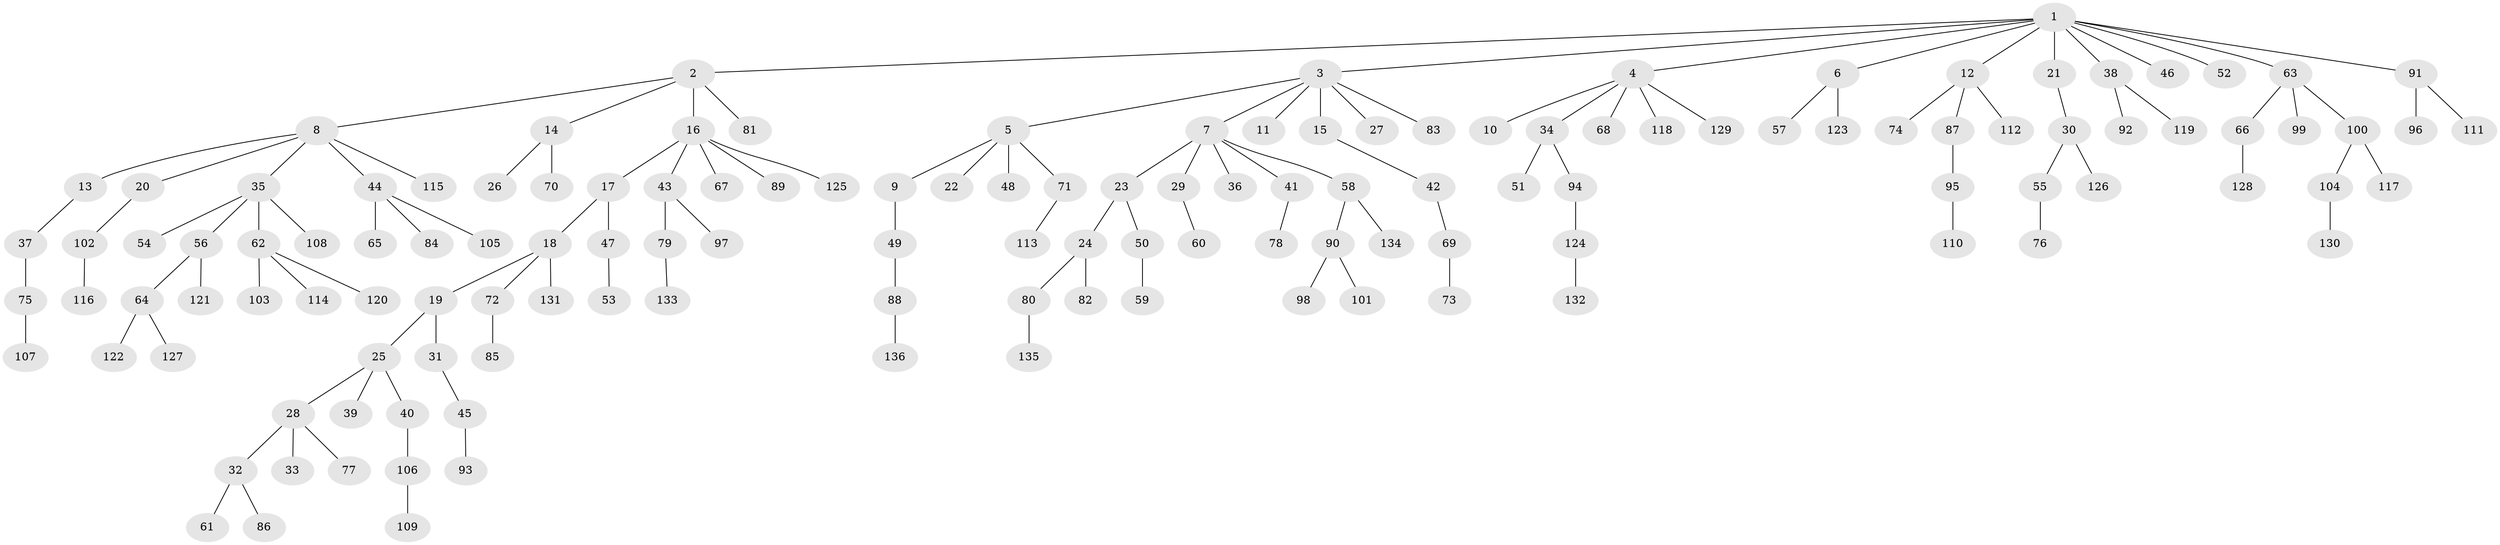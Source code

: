 // Generated by graph-tools (version 1.1) at 2025/26/03/09/25 03:26:27]
// undirected, 136 vertices, 135 edges
graph export_dot {
graph [start="1"]
  node [color=gray90,style=filled];
  1;
  2;
  3;
  4;
  5;
  6;
  7;
  8;
  9;
  10;
  11;
  12;
  13;
  14;
  15;
  16;
  17;
  18;
  19;
  20;
  21;
  22;
  23;
  24;
  25;
  26;
  27;
  28;
  29;
  30;
  31;
  32;
  33;
  34;
  35;
  36;
  37;
  38;
  39;
  40;
  41;
  42;
  43;
  44;
  45;
  46;
  47;
  48;
  49;
  50;
  51;
  52;
  53;
  54;
  55;
  56;
  57;
  58;
  59;
  60;
  61;
  62;
  63;
  64;
  65;
  66;
  67;
  68;
  69;
  70;
  71;
  72;
  73;
  74;
  75;
  76;
  77;
  78;
  79;
  80;
  81;
  82;
  83;
  84;
  85;
  86;
  87;
  88;
  89;
  90;
  91;
  92;
  93;
  94;
  95;
  96;
  97;
  98;
  99;
  100;
  101;
  102;
  103;
  104;
  105;
  106;
  107;
  108;
  109;
  110;
  111;
  112;
  113;
  114;
  115;
  116;
  117;
  118;
  119;
  120;
  121;
  122;
  123;
  124;
  125;
  126;
  127;
  128;
  129;
  130;
  131;
  132;
  133;
  134;
  135;
  136;
  1 -- 2;
  1 -- 3;
  1 -- 4;
  1 -- 6;
  1 -- 12;
  1 -- 21;
  1 -- 38;
  1 -- 46;
  1 -- 52;
  1 -- 63;
  1 -- 91;
  2 -- 8;
  2 -- 14;
  2 -- 16;
  2 -- 81;
  3 -- 5;
  3 -- 7;
  3 -- 11;
  3 -- 15;
  3 -- 27;
  3 -- 83;
  4 -- 10;
  4 -- 34;
  4 -- 68;
  4 -- 118;
  4 -- 129;
  5 -- 9;
  5 -- 22;
  5 -- 48;
  5 -- 71;
  6 -- 57;
  6 -- 123;
  7 -- 23;
  7 -- 29;
  7 -- 36;
  7 -- 41;
  7 -- 58;
  8 -- 13;
  8 -- 20;
  8 -- 35;
  8 -- 44;
  8 -- 115;
  9 -- 49;
  12 -- 74;
  12 -- 87;
  12 -- 112;
  13 -- 37;
  14 -- 26;
  14 -- 70;
  15 -- 42;
  16 -- 17;
  16 -- 43;
  16 -- 67;
  16 -- 89;
  16 -- 125;
  17 -- 18;
  17 -- 47;
  18 -- 19;
  18 -- 72;
  18 -- 131;
  19 -- 25;
  19 -- 31;
  20 -- 102;
  21 -- 30;
  23 -- 24;
  23 -- 50;
  24 -- 80;
  24 -- 82;
  25 -- 28;
  25 -- 39;
  25 -- 40;
  28 -- 32;
  28 -- 33;
  28 -- 77;
  29 -- 60;
  30 -- 55;
  30 -- 126;
  31 -- 45;
  32 -- 61;
  32 -- 86;
  34 -- 51;
  34 -- 94;
  35 -- 54;
  35 -- 56;
  35 -- 62;
  35 -- 108;
  37 -- 75;
  38 -- 92;
  38 -- 119;
  40 -- 106;
  41 -- 78;
  42 -- 69;
  43 -- 79;
  43 -- 97;
  44 -- 65;
  44 -- 84;
  44 -- 105;
  45 -- 93;
  47 -- 53;
  49 -- 88;
  50 -- 59;
  55 -- 76;
  56 -- 64;
  56 -- 121;
  58 -- 90;
  58 -- 134;
  62 -- 103;
  62 -- 114;
  62 -- 120;
  63 -- 66;
  63 -- 99;
  63 -- 100;
  64 -- 122;
  64 -- 127;
  66 -- 128;
  69 -- 73;
  71 -- 113;
  72 -- 85;
  75 -- 107;
  79 -- 133;
  80 -- 135;
  87 -- 95;
  88 -- 136;
  90 -- 98;
  90 -- 101;
  91 -- 96;
  91 -- 111;
  94 -- 124;
  95 -- 110;
  100 -- 104;
  100 -- 117;
  102 -- 116;
  104 -- 130;
  106 -- 109;
  124 -- 132;
}
